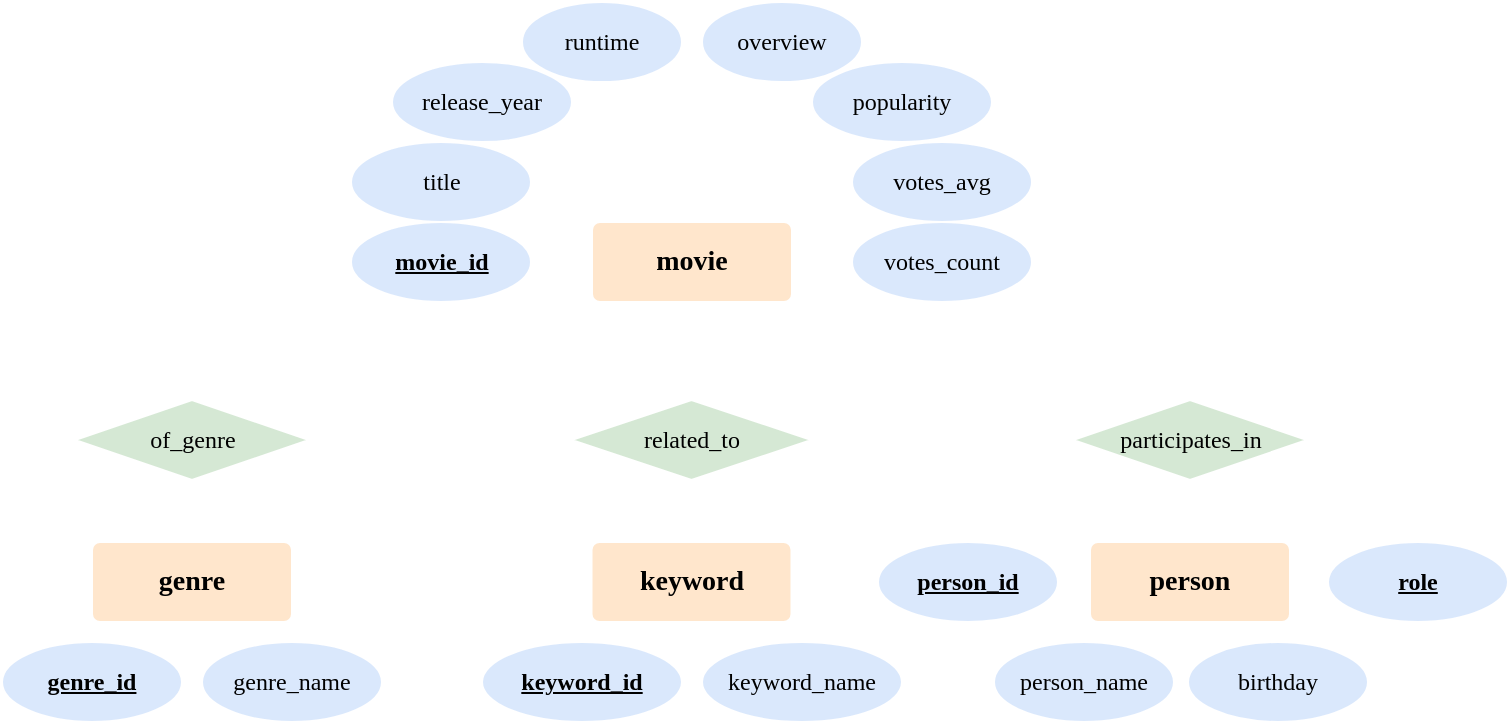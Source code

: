 <mxfile version="26.0.7">
  <diagram name="‫עמוד-1‬" id="bSC9z-89en8wsQj-5TWz">
    <mxGraphModel dx="1221" dy="599" grid="1" gridSize="10" guides="1" tooltips="1" connect="1" arrows="1" fold="1" page="1" pageScale="1" pageWidth="1786" pageHeight="1186" math="0" shadow="0">
      <root>
        <mxCell id="0" />
        <mxCell id="1" parent="0" />
        <mxCell id="YqH8jDD1aWY3Eqng-mzv-44" style="edgeStyle=orthogonalEdgeStyle;rounded=0;orthogonalLoop=1;jettySize=auto;html=1;exitX=0.75;exitY=1;exitDx=0;exitDy=0;entryX=0.5;entryY=0;entryDx=0;entryDy=0;endArrow=none;endFill=0;fontFamily=Verdana;strokeColor=#FFFFFF;" parent="1" source="zX7RAPqxI1raDq1QODeA-1" target="YqH8jDD1aWY3Eqng-mzv-43" edge="1">
          <mxGeometry relative="1" as="geometry" />
        </mxCell>
        <mxCell id="YqH8jDD1aWY3Eqng-mzv-49" style="edgeStyle=orthogonalEdgeStyle;rounded=0;orthogonalLoop=1;jettySize=auto;html=1;exitX=0.25;exitY=1;exitDx=0;exitDy=0;entryX=0.5;entryY=0;entryDx=0;entryDy=0;endArrow=none;endFill=0;fontFamily=Verdana;strokeColor=#FFFFFF;" parent="1" source="zX7RAPqxI1raDq1QODeA-1" target="YqH8jDD1aWY3Eqng-mzv-47" edge="1">
          <mxGeometry relative="1" as="geometry" />
        </mxCell>
        <mxCell id="wTqkR6zDhkNAXDIUtHo6-1" value="movie_id" style="ellipse;whiteSpace=wrap;html=1;align=center;fontStyle=5;fontFamily=Verdana;fontSize=12;fillColor=#dae8fc;strokeColor=#FFFFFF;" parent="1" vertex="1">
          <mxGeometry x="589.5" y="270" width="90" height="40" as="geometry" />
        </mxCell>
        <mxCell id="wTqkR6zDhkNAXDIUtHo6-6" value="votes_count" style="ellipse;whiteSpace=wrap;html=1;align=center;fontSize=12;fontFamily=Verdana;fillColor=#dae8fc;strokeColor=#FFFFFF;" parent="1" vertex="1">
          <mxGeometry x="840" y="270" width="90" height="40" as="geometry" />
        </mxCell>
        <mxCell id="YqH8jDD1aWY3Eqng-mzv-41" style="edgeStyle=orthogonalEdgeStyle;rounded=0;orthogonalLoop=1;jettySize=auto;html=1;exitX=0.5;exitY=1;exitDx=0;exitDy=0;entryX=0.5;entryY=0;entryDx=0;entryDy=0;endArrow=none;endFill=0;fontFamily=Verdana;strokeColor=#FFFFFF;" parent="1" source="YqH8jDD1aWY3Eqng-mzv-40" target="YqH8jDD1aWY3Eqng-mzv-6" edge="1">
          <mxGeometry relative="1" as="geometry" />
        </mxCell>
        <mxCell id="YqH8jDD1aWY3Eqng-mzv-42" style="rounded=0;orthogonalLoop=1;jettySize=auto;html=1;exitX=0.5;exitY=0;exitDx=0;exitDy=0;entryX=0.5;entryY=1;entryDx=0;entryDy=0;endArrow=none;endFill=0;fontFamily=Verdana;strokeColor=#FFFFFF;" parent="1" source="YqH8jDD1aWY3Eqng-mzv-40" target="zX7RAPqxI1raDq1QODeA-1" edge="1">
          <mxGeometry relative="1" as="geometry" />
        </mxCell>
        <mxCell id="YqH8jDD1aWY3Eqng-mzv-40" value="related_to" style="shape=rhombus;perimeter=rhombusPerimeter;whiteSpace=wrap;html=1;align=center;fillColor=#d5e8d4;strokeColor=#FFFFFF;fontFamily=Verdana;rounded=0;" parent="1" vertex="1">
          <mxGeometry x="699.75" y="359" width="120" height="40" as="geometry" />
        </mxCell>
        <mxCell id="YqH8jDD1aWY3Eqng-mzv-56" style="rounded=0;orthogonalLoop=1;jettySize=auto;html=1;exitX=0.5;exitY=1;exitDx=0;exitDy=0;entryX=0.5;entryY=0;entryDx=0;entryDy=0;endArrow=none;endFill=0;fontFamily=Verdana;strokeColor=#FFFFFF;" parent="1" source="YqH8jDD1aWY3Eqng-mzv-43" target="YqH8jDD1aWY3Eqng-mzv-16" edge="1">
          <mxGeometry relative="1" as="geometry" />
        </mxCell>
        <mxCell id="YqH8jDD1aWY3Eqng-mzv-43" value="participates_in" style="shape=rhombus;perimeter=rhombusPerimeter;whiteSpace=wrap;html=1;align=center;fillColor=#d5e8d4;strokeColor=#FFFFFF;fontFamily=Verdana;rounded=0;" parent="1" vertex="1">
          <mxGeometry x="950.5" y="359" width="117" height="40" as="geometry" />
        </mxCell>
        <mxCell id="YqH8jDD1aWY3Eqng-mzv-48" style="edgeStyle=orthogonalEdgeStyle;rounded=0;orthogonalLoop=1;jettySize=auto;html=1;exitX=0.5;exitY=1;exitDx=0;exitDy=0;entryX=0.5;entryY=0;entryDx=0;entryDy=0;endArrow=none;endFill=0;fontFamily=Verdana;strokeColor=#FFFFFF;" parent="1" source="YqH8jDD1aWY3Eqng-mzv-47" target="YqH8jDD1aWY3Eqng-mzv-28" edge="1">
          <mxGeometry relative="1" as="geometry" />
        </mxCell>
        <mxCell id="YqH8jDD1aWY3Eqng-mzv-47" value="of_genre" style="shape=rhombus;perimeter=rhombusPerimeter;whiteSpace=wrap;html=1;align=center;fillColor=#d5e8d4;strokeColor=#FFFFFF;fontFamily=Verdana;rounded=0;" parent="1" vertex="1">
          <mxGeometry x="451.5" y="359" width="117" height="40" as="geometry" />
        </mxCell>
        <mxCell id="zX7RAPqxI1raDq1QODeA-1" value="movie" style="rounded=1;arcSize=10;whiteSpace=wrap;html=1;align=center;fontSize=14;fontFamily=Verdana;fillColor=#ffe6cc;strokeColor=#FFFFFF;fontStyle=1" parent="1" vertex="1">
          <mxGeometry x="710" y="270" width="100" height="40" as="geometry" />
        </mxCell>
        <mxCell id="wTqkR6zDhkNAXDIUtHo6-42" style="rounded=0;orthogonalLoop=1;jettySize=auto;html=1;exitX=1;exitY=1;exitDx=0;exitDy=0;entryX=0;entryY=0;entryDx=0;entryDy=0;endArrow=none;endFill=0;fontFamily=Verdana;fontSize=12;strokeColor=#FFFFFF;" parent="1" source="zX7RAPqxI1raDq1QODeA-13" target="zX7RAPqxI1raDq1QODeA-1" edge="1">
          <mxGeometry relative="1" as="geometry" />
        </mxCell>
        <mxCell id="zX7RAPqxI1raDq1QODeA-13" value="title" style="ellipse;whiteSpace=wrap;html=1;align=center;fontSize=12;fontFamily=Verdana;fillColor=#dae8fc;strokeColor=#FFFFFF;" parent="1" vertex="1">
          <mxGeometry x="589.5" y="230" width="90" height="40" as="geometry" />
        </mxCell>
        <mxCell id="wTqkR6zDhkNAXDIUtHo6-34" style="rounded=0;orthogonalLoop=1;jettySize=auto;html=1;exitX=1;exitY=0.5;exitDx=0;exitDy=0;entryX=0;entryY=0.5;entryDx=0;entryDy=0;endArrow=none;endFill=0;fontFamily=Verdana;fontSize=12;strokeColor=#FFFFFF;" parent="1" source="wTqkR6zDhkNAXDIUtHo6-1" target="zX7RAPqxI1raDq1QODeA-1" edge="1">
          <mxGeometry relative="1" as="geometry" />
        </mxCell>
        <mxCell id="wTqkR6zDhkNAXDIUtHo6-41" style="rounded=0;orthogonalLoop=1;jettySize=auto;html=1;exitX=0;exitY=1;exitDx=0;exitDy=0;endArrow=none;endFill=0;fontFamily=Verdana;fontSize=12;strokeColor=#FFFFFF;" parent="1" source="wTqkR6zDhkNAXDIUtHo6-2" edge="1">
          <mxGeometry relative="1" as="geometry">
            <mxPoint x="760" y="270" as="targetPoint" />
          </mxGeometry>
        </mxCell>
        <mxCell id="wTqkR6zDhkNAXDIUtHo6-2" value="overview" style="ellipse;whiteSpace=wrap;html=1;align=center;fontSize=12;fontFamily=Verdana;fillColor=#dae8fc;strokeColor=#FFFFFF;" parent="1" vertex="1">
          <mxGeometry x="765" y="160" width="80" height="40" as="geometry" />
        </mxCell>
        <mxCell id="wTqkR6zDhkNAXDIUtHo6-45" style="rounded=0;orthogonalLoop=1;jettySize=auto;html=1;exitX=0;exitY=1;exitDx=0;exitDy=0;entryX=0.75;entryY=0;entryDx=0;entryDy=0;endArrow=none;endFill=0;fontFamily=Verdana;fontSize=12;strokeColor=#FFFFFF;" parent="1" source="wTqkR6zDhkNAXDIUtHo6-3" target="zX7RAPqxI1raDq1QODeA-1" edge="1">
          <mxGeometry relative="1" as="geometry" />
        </mxCell>
        <mxCell id="wTqkR6zDhkNAXDIUtHo6-3" value="popularity" style="ellipse;whiteSpace=wrap;html=1;align=center;fontSize=12;fontFamily=Verdana;fillColor=#dae8fc;strokeColor=#FFFFFF;" parent="1" vertex="1">
          <mxGeometry x="820" y="190" width="90" height="40" as="geometry" />
        </mxCell>
        <mxCell id="wTqkR6zDhkNAXDIUtHo6-44" style="rounded=0;orthogonalLoop=1;jettySize=auto;html=1;exitX=1;exitY=1;exitDx=0;exitDy=0;entryX=0.25;entryY=0;entryDx=0;entryDy=0;endArrow=none;endFill=0;fontFamily=Verdana;fontSize=12;strokeColor=#FFFFFF;" parent="1" source="wTqkR6zDhkNAXDIUtHo6-4" target="zX7RAPqxI1raDq1QODeA-1" edge="1">
          <mxGeometry relative="1" as="geometry" />
        </mxCell>
        <mxCell id="wTqkR6zDhkNAXDIUtHo6-4" value="release_year" style="ellipse;whiteSpace=wrap;html=1;align=center;fontSize=12;fontFamily=Verdana;fillColor=#dae8fc;strokeColor=#FFFFFF;" parent="1" vertex="1">
          <mxGeometry x="610" y="190" width="90" height="40" as="geometry" />
        </mxCell>
        <mxCell id="wTqkR6zDhkNAXDIUtHo6-43" style="rounded=0;orthogonalLoop=1;jettySize=auto;html=1;exitX=0;exitY=1;exitDx=0;exitDy=0;entryX=1;entryY=0;entryDx=0;entryDy=0;endArrow=none;endFill=0;fontFamily=Verdana;fontSize=12;strokeColor=#FFFFFF;" parent="1" source="wTqkR6zDhkNAXDIUtHo6-5" target="zX7RAPqxI1raDq1QODeA-1" edge="1">
          <mxGeometry relative="1" as="geometry" />
        </mxCell>
        <mxCell id="wTqkR6zDhkNAXDIUtHo6-5" value="votes_avg" style="ellipse;whiteSpace=wrap;html=1;align=center;fontSize=12;fontFamily=Verdana;fillColor=#dae8fc;strokeColor=#FFFFFF;" parent="1" vertex="1">
          <mxGeometry x="840" y="230" width="90" height="40" as="geometry" />
        </mxCell>
        <mxCell id="wTqkR6zDhkNAXDIUtHo6-35" style="rounded=0;orthogonalLoop=1;jettySize=auto;html=1;exitX=0;exitY=0.5;exitDx=0;exitDy=0;entryX=1;entryY=0.5;entryDx=0;entryDy=0;endArrow=none;endFill=0;fontFamily=Verdana;fontSize=12;strokeColor=#FFFFFF;" parent="1" source="wTqkR6zDhkNAXDIUtHo6-6" target="zX7RAPqxI1raDq1QODeA-1" edge="1">
          <mxGeometry relative="1" as="geometry" />
        </mxCell>
        <mxCell id="wTqkR6zDhkNAXDIUtHo6-40" style="rounded=0;orthogonalLoop=1;jettySize=auto;html=1;exitX=1;exitY=1;exitDx=0;exitDy=0;entryX=0.5;entryY=0;entryDx=0;entryDy=0;endArrow=none;endFill=0;fontFamily=Verdana;fontSize=12;strokeColor=#FFFFFF;" parent="1" source="wTqkR6zDhkNAXDIUtHo6-7" target="zX7RAPqxI1raDq1QODeA-1" edge="1">
          <mxGeometry relative="1" as="geometry" />
        </mxCell>
        <mxCell id="wTqkR6zDhkNAXDIUtHo6-7" value="runtime" style="ellipse;whiteSpace=wrap;html=1;align=center;fontSize=12;fontFamily=Verdana;fillColor=#dae8fc;strokeColor=#FFFFFF;" parent="1" vertex="1">
          <mxGeometry x="675" y="160" width="80" height="40" as="geometry" />
        </mxCell>
        <mxCell id="YqH8jDD1aWY3Eqng-mzv-28" value="genre" style="rounded=1;arcSize=10;whiteSpace=wrap;html=1;align=center;fontSize=14;fontFamily=Verdana;fillColor=#ffe6cc;strokeColor=#FFFFFF;fontStyle=1" parent="1" vertex="1">
          <mxGeometry x="460" y="430" width="100" height="40" as="geometry" />
        </mxCell>
        <mxCell id="YqH8jDD1aWY3Eqng-mzv-29" style="rounded=0;orthogonalLoop=1;jettySize=auto;html=1;exitX=0.5;exitY=0;exitDx=0;exitDy=0;entryX=0.25;entryY=1;entryDx=0;entryDy=0;endArrow=none;endFill=0;fontFamily=Verdana;strokeColor=#FFFFFF;" parent="1" source="YqH8jDD1aWY3Eqng-mzv-30" target="YqH8jDD1aWY3Eqng-mzv-28" edge="1">
          <mxGeometry relative="1" as="geometry" />
        </mxCell>
        <mxCell id="YqH8jDD1aWY3Eqng-mzv-30" value="genre_id" style="ellipse;whiteSpace=wrap;html=1;align=center;fontStyle=5;fontFamily=Verdana;fontSize=12;fillColor=#dae8fc;strokeColor=#FFFFFF;" parent="1" vertex="1">
          <mxGeometry x="415" y="480" width="90" height="40" as="geometry" />
        </mxCell>
        <mxCell id="YqH8jDD1aWY3Eqng-mzv-31" style="rounded=0;orthogonalLoop=1;jettySize=auto;html=1;exitX=0.5;exitY=0;exitDx=0;exitDy=0;entryX=0.75;entryY=1;entryDx=0;entryDy=0;endArrow=none;endFill=0;fontStyle=0;fontFamily=Verdana;strokeColor=#FFFFFF;" parent="1" source="YqH8jDD1aWY3Eqng-mzv-32" target="YqH8jDD1aWY3Eqng-mzv-28" edge="1">
          <mxGeometry relative="1" as="geometry" />
        </mxCell>
        <mxCell id="YqH8jDD1aWY3Eqng-mzv-32" value="genre_name" style="ellipse;whiteSpace=wrap;html=1;align=center;fontStyle=0;fontFamily=Verdana;fontSize=12;fillColor=#dae8fc;strokeColor=#FFFFFF;" parent="1" vertex="1">
          <mxGeometry x="515" y="480" width="90" height="40" as="geometry" />
        </mxCell>
        <mxCell id="YqH8jDD1aWY3Eqng-mzv-6" value="keyword" style="rounded=1;arcSize=10;whiteSpace=wrap;html=1;align=center;fontSize=14;fontFamily=Verdana;fillColor=#ffe6cc;strokeColor=#FFFFFF;fontStyle=1" parent="1" vertex="1">
          <mxGeometry x="709.75" y="430" width="100" height="40" as="geometry" />
        </mxCell>
        <mxCell id="YqH8jDD1aWY3Eqng-mzv-11" value="keyword_id" style="ellipse;whiteSpace=wrap;html=1;align=center;fontStyle=5;fontFamily=Verdana;fontSize=12;fillColor=#dae8fc;strokeColor=#FFFFFF;" parent="1" vertex="1">
          <mxGeometry x="655" y="480" width="100" height="40" as="geometry" />
        </mxCell>
        <mxCell id="YqH8jDD1aWY3Eqng-mzv-12" value="keyword_name" style="ellipse;whiteSpace=wrap;html=1;align=center;fontStyle=0;fontFamily=Verdana;fontSize=12;fillColor=#dae8fc;strokeColor=#FFFFFF;" parent="1" vertex="1">
          <mxGeometry x="765" y="480" width="100" height="40" as="geometry" />
        </mxCell>
        <mxCell id="YqH8jDD1aWY3Eqng-mzv-14" style="rounded=0;orthogonalLoop=1;jettySize=auto;html=1;exitX=0.5;exitY=0;exitDx=0;exitDy=0;entryX=0.25;entryY=1;entryDx=0;entryDy=0;endArrow=none;endFill=0;fontFamily=Verdana;strokeColor=#FFFFFF;" parent="1" source="YqH8jDD1aWY3Eqng-mzv-11" target="YqH8jDD1aWY3Eqng-mzv-6" edge="1">
          <mxGeometry relative="1" as="geometry" />
        </mxCell>
        <mxCell id="YqH8jDD1aWY3Eqng-mzv-15" style="rounded=0;orthogonalLoop=1;jettySize=auto;html=1;exitX=0.5;exitY=0;exitDx=0;exitDy=0;entryX=0.75;entryY=1;entryDx=0;entryDy=0;endArrow=none;endFill=0;fontStyle=0;fontFamily=Verdana;strokeColor=#FFFFFF;" parent="1" source="YqH8jDD1aWY3Eqng-mzv-12" target="YqH8jDD1aWY3Eqng-mzv-6" edge="1">
          <mxGeometry relative="1" as="geometry" />
        </mxCell>
        <mxCell id="YqH8jDD1aWY3Eqng-mzv-16" value="person" style="rounded=1;arcSize=10;whiteSpace=wrap;html=1;align=center;fontSize=14;fontFamily=Verdana;fillColor=#ffe6cc;strokeColor=#FFFFFF;fontStyle=1" parent="1" vertex="1">
          <mxGeometry x="959" y="430" width="100" height="40" as="geometry" />
        </mxCell>
        <mxCell id="YqH8jDD1aWY3Eqng-mzv-52" style="rounded=0;orthogonalLoop=1;jettySize=auto;html=1;exitX=1;exitY=0.5;exitDx=0;exitDy=0;entryX=0;entryY=0.5;entryDx=0;entryDy=0;endArrow=none;endFill=0;fontFamily=Verdana;strokeColor=#FFFFFF;" parent="1" source="YqH8jDD1aWY3Eqng-mzv-27" target="YqH8jDD1aWY3Eqng-mzv-16" edge="1">
          <mxGeometry relative="1" as="geometry" />
        </mxCell>
        <mxCell id="YqH8jDD1aWY3Eqng-mzv-27" value="person_id" style="ellipse;whiteSpace=wrap;html=1;align=center;fontStyle=5;fontFamily=Verdana;fontSize=12;fillColor=#dae8fc;strokeColor=#FFFFFF;" parent="1" vertex="1">
          <mxGeometry x="853" y="430" width="90" height="40" as="geometry" />
        </mxCell>
        <mxCell id="YqH8jDD1aWY3Eqng-mzv-54" style="rounded=0;orthogonalLoop=1;jettySize=auto;html=1;exitX=0.5;exitY=0;exitDx=0;exitDy=0;entryX=0.25;entryY=1;entryDx=0;entryDy=0;endArrow=none;endFill=0;fontFamily=Verdana;strokeColor=#FFFFFF;" parent="1" source="YqH8jDD1aWY3Eqng-mzv-33" target="YqH8jDD1aWY3Eqng-mzv-16" edge="1">
          <mxGeometry relative="1" as="geometry" />
        </mxCell>
        <mxCell id="YqH8jDD1aWY3Eqng-mzv-33" value="person_name" style="ellipse;whiteSpace=wrap;html=1;align=center;fontStyle=0;fontFamily=Verdana;fontSize=12;fillColor=#dae8fc;strokeColor=#FFFFFF;" parent="1" vertex="1">
          <mxGeometry x="911" y="480" width="90" height="40" as="geometry" />
        </mxCell>
        <mxCell id="YqH8jDD1aWY3Eqng-mzv-55" style="rounded=0;orthogonalLoop=1;jettySize=auto;html=1;exitX=0.5;exitY=0;exitDx=0;exitDy=0;entryX=0.75;entryY=1;entryDx=0;entryDy=0;endArrow=none;endFill=0;fontFamily=Verdana;strokeColor=#FFFFFF;" parent="1" source="YqH8jDD1aWY3Eqng-mzv-34" target="YqH8jDD1aWY3Eqng-mzv-16" edge="1">
          <mxGeometry relative="1" as="geometry" />
        </mxCell>
        <mxCell id="YqH8jDD1aWY3Eqng-mzv-34" value="birthday" style="ellipse;whiteSpace=wrap;html=1;align=center;fontStyle=0;fontFamily=Verdana;fontSize=12;fillColor=#dae8fc;strokeColor=#FFFFFF;" parent="1" vertex="1">
          <mxGeometry x="1008" y="480" width="90" height="40" as="geometry" />
        </mxCell>
        <mxCell id="YqH8jDD1aWY3Eqng-mzv-53" style="rounded=0;orthogonalLoop=1;jettySize=auto;html=1;exitX=0;exitY=0.5;exitDx=0;exitDy=0;entryX=1;entryY=0.5;entryDx=0;entryDy=0;endArrow=none;endFill=0;fontFamily=Verdana;strokeColor=#FFFFFF;" parent="1" source="YqH8jDD1aWY3Eqng-mzv-50" target="YqH8jDD1aWY3Eqng-mzv-16" edge="1">
          <mxGeometry relative="1" as="geometry" />
        </mxCell>
        <mxCell id="YqH8jDD1aWY3Eqng-mzv-50" value="role" style="ellipse;whiteSpace=wrap;html=1;align=center;fontStyle=5;fontFamily=Verdana;fontSize=12;fillColor=#dae8fc;strokeColor=#FFFFFF;" parent="1" vertex="1">
          <mxGeometry x="1078" y="430" width="90" height="40" as="geometry" />
        </mxCell>
      </root>
    </mxGraphModel>
  </diagram>
</mxfile>
